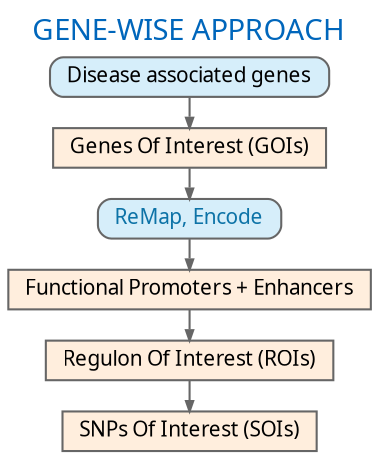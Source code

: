 digraph {

	## General properties of the graph (font, color, ...)
	graph [fontname="ArialBlack",fontsize="14", label="GENE-WISE APPROACH" labelloc="t", fontcolor="#0066BB", nodesep="0.1", ranksep="0.2"];
	edge [fontname="ArialMT",fontsize="10",labelfontname="ArialMT",labelfontsize="10", arrowsize="0.5", color="#666666"];
	node [fontname="ArialMT",fontsize="10",shape=record,height="0.2", color="#666666"];

	
	## Rechearch of candidate SNPs
	disease_associated [shape="record", style="rounded,filled", fillcolor="#D6EEFA", label="{Disease associated genes}"];
	

	## 1000 genomes
	disease_associated -> goi

	goi [shape="record", style="filled", fillcolor="#FFEEDD", label="{Genes Of Interest (GOIs)}"];

	goi -> remap

	remap [shape="record", style="rounded,filled", fillcolor="#D6EEFA", label="{ReMap, Encode}", URL="http://tagc.univ-mrs.fr/remap/", fontcolor="#0D73A7"];

	remap -> promoters

	promoters [shape="record", style="filled", fillcolor="#FFEEDD", label="{Functional Promoters + Enhancers}"];
	
	promoters -> roi
	

	roi [shape="record", style="filled", fillcolor="#FFEEDD", label="{Regulon Of Interest (ROIs)}"];

	roi -> soi

	soi [shape="record", style="filled", fillcolor="#FFEEDD", label="{SNPs Of Interest (SOIs)}"];

}
